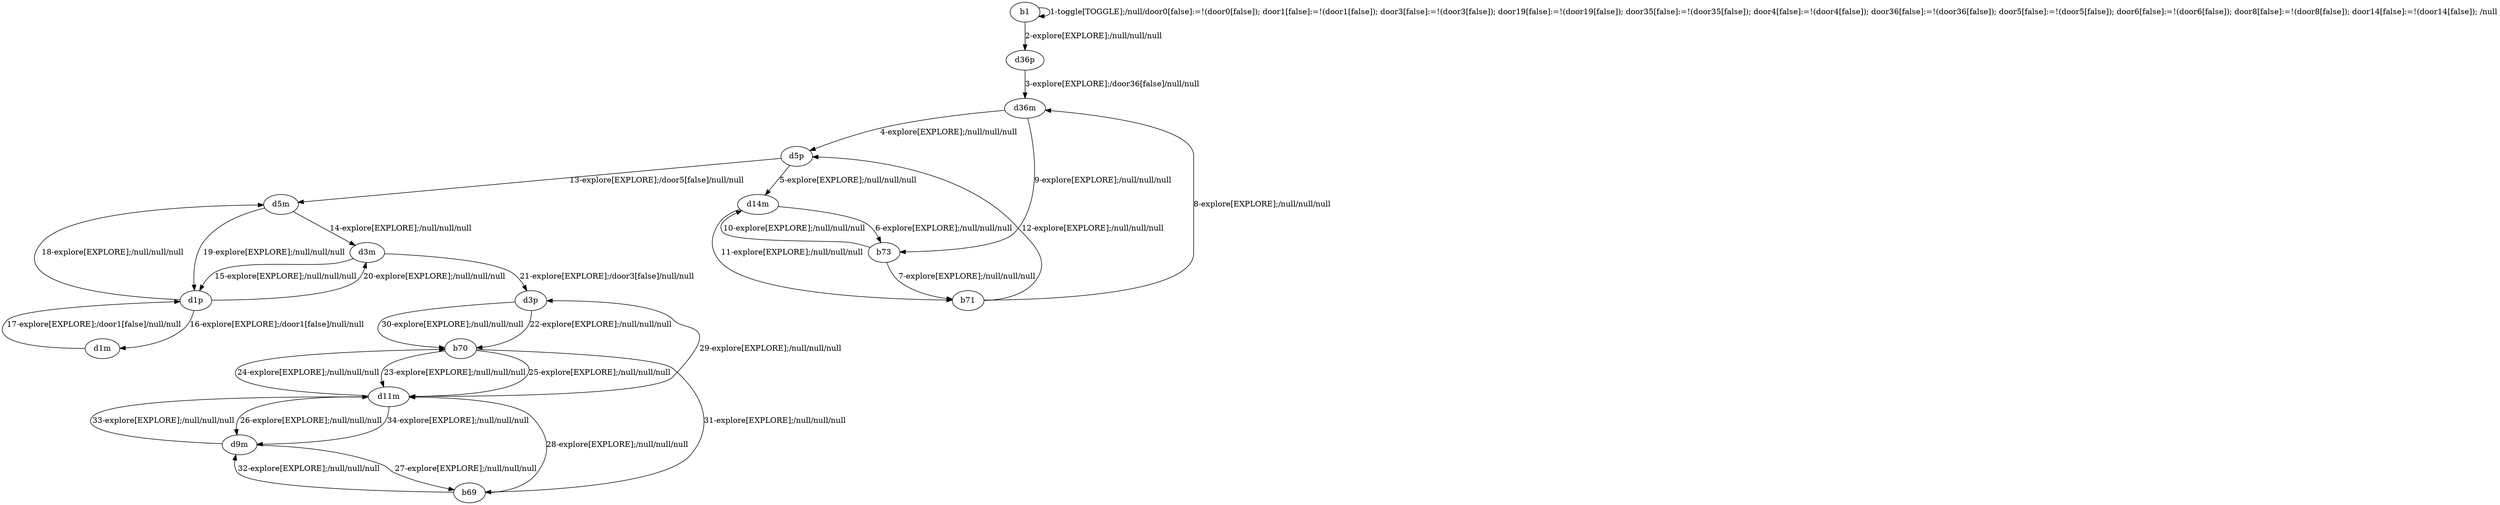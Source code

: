 # Total number of goals covered by this test: 3
# d3m --> d1p
# d1m --> d1p
# d1p --> d5m

digraph g {
"b1" -> "b1" [label = "1-toggle[TOGGLE];/null/door0[false]:=!(door0[false]); door1[false]:=!(door1[false]); door3[false]:=!(door3[false]); door19[false]:=!(door19[false]); door35[false]:=!(door35[false]); door4[false]:=!(door4[false]); door36[false]:=!(door36[false]); door5[false]:=!(door5[false]); door6[false]:=!(door6[false]); door8[false]:=!(door8[false]); door14[false]:=!(door14[false]); /null"];
"b1" -> "d36p" [label = "2-explore[EXPLORE];/null/null/null"];
"d36p" -> "d36m" [label = "3-explore[EXPLORE];/door36[false]/null/null"];
"d36m" -> "d5p" [label = "4-explore[EXPLORE];/null/null/null"];
"d5p" -> "d14m" [label = "5-explore[EXPLORE];/null/null/null"];
"d14m" -> "b73" [label = "6-explore[EXPLORE];/null/null/null"];
"b73" -> "b71" [label = "7-explore[EXPLORE];/null/null/null"];
"b71" -> "d36m" [label = "8-explore[EXPLORE];/null/null/null"];
"d36m" -> "b73" [label = "9-explore[EXPLORE];/null/null/null"];
"b73" -> "d14m" [label = "10-explore[EXPLORE];/null/null/null"];
"d14m" -> "b71" [label = "11-explore[EXPLORE];/null/null/null"];
"b71" -> "d5p" [label = "12-explore[EXPLORE];/null/null/null"];
"d5p" -> "d5m" [label = "13-explore[EXPLORE];/door5[false]/null/null"];
"d5m" -> "d3m" [label = "14-explore[EXPLORE];/null/null/null"];
"d3m" -> "d1p" [label = "15-explore[EXPLORE];/null/null/null"];
"d1p" -> "d1m" [label = "16-explore[EXPLORE];/door1[false]/null/null"];
"d1m" -> "d1p" [label = "17-explore[EXPLORE];/door1[false]/null/null"];
"d1p" -> "d5m" [label = "18-explore[EXPLORE];/null/null/null"];
"d5m" -> "d1p" [label = "19-explore[EXPLORE];/null/null/null"];
"d1p" -> "d3m" [label = "20-explore[EXPLORE];/null/null/null"];
"d3m" -> "d3p" [label = "21-explore[EXPLORE];/door3[false]/null/null"];
"d3p" -> "b70" [label = "22-explore[EXPLORE];/null/null/null"];
"b70" -> "d11m" [label = "23-explore[EXPLORE];/null/null/null"];
"d11m" -> "b70" [label = "24-explore[EXPLORE];/null/null/null"];
"b70" -> "d11m" [label = "25-explore[EXPLORE];/null/null/null"];
"d11m" -> "d9m" [label = "26-explore[EXPLORE];/null/null/null"];
"d9m" -> "b69" [label = "27-explore[EXPLORE];/null/null/null"];
"b69" -> "d11m" [label = "28-explore[EXPLORE];/null/null/null"];
"d11m" -> "d3p" [label = "29-explore[EXPLORE];/null/null/null"];
"d3p" -> "b70" [label = "30-explore[EXPLORE];/null/null/null"];
"b70" -> "b69" [label = "31-explore[EXPLORE];/null/null/null"];
"b69" -> "d9m" [label = "32-explore[EXPLORE];/null/null/null"];
"d9m" -> "d11m" [label = "33-explore[EXPLORE];/null/null/null"];
"d11m" -> "d9m" [label = "34-explore[EXPLORE];/null/null/null"];
}
